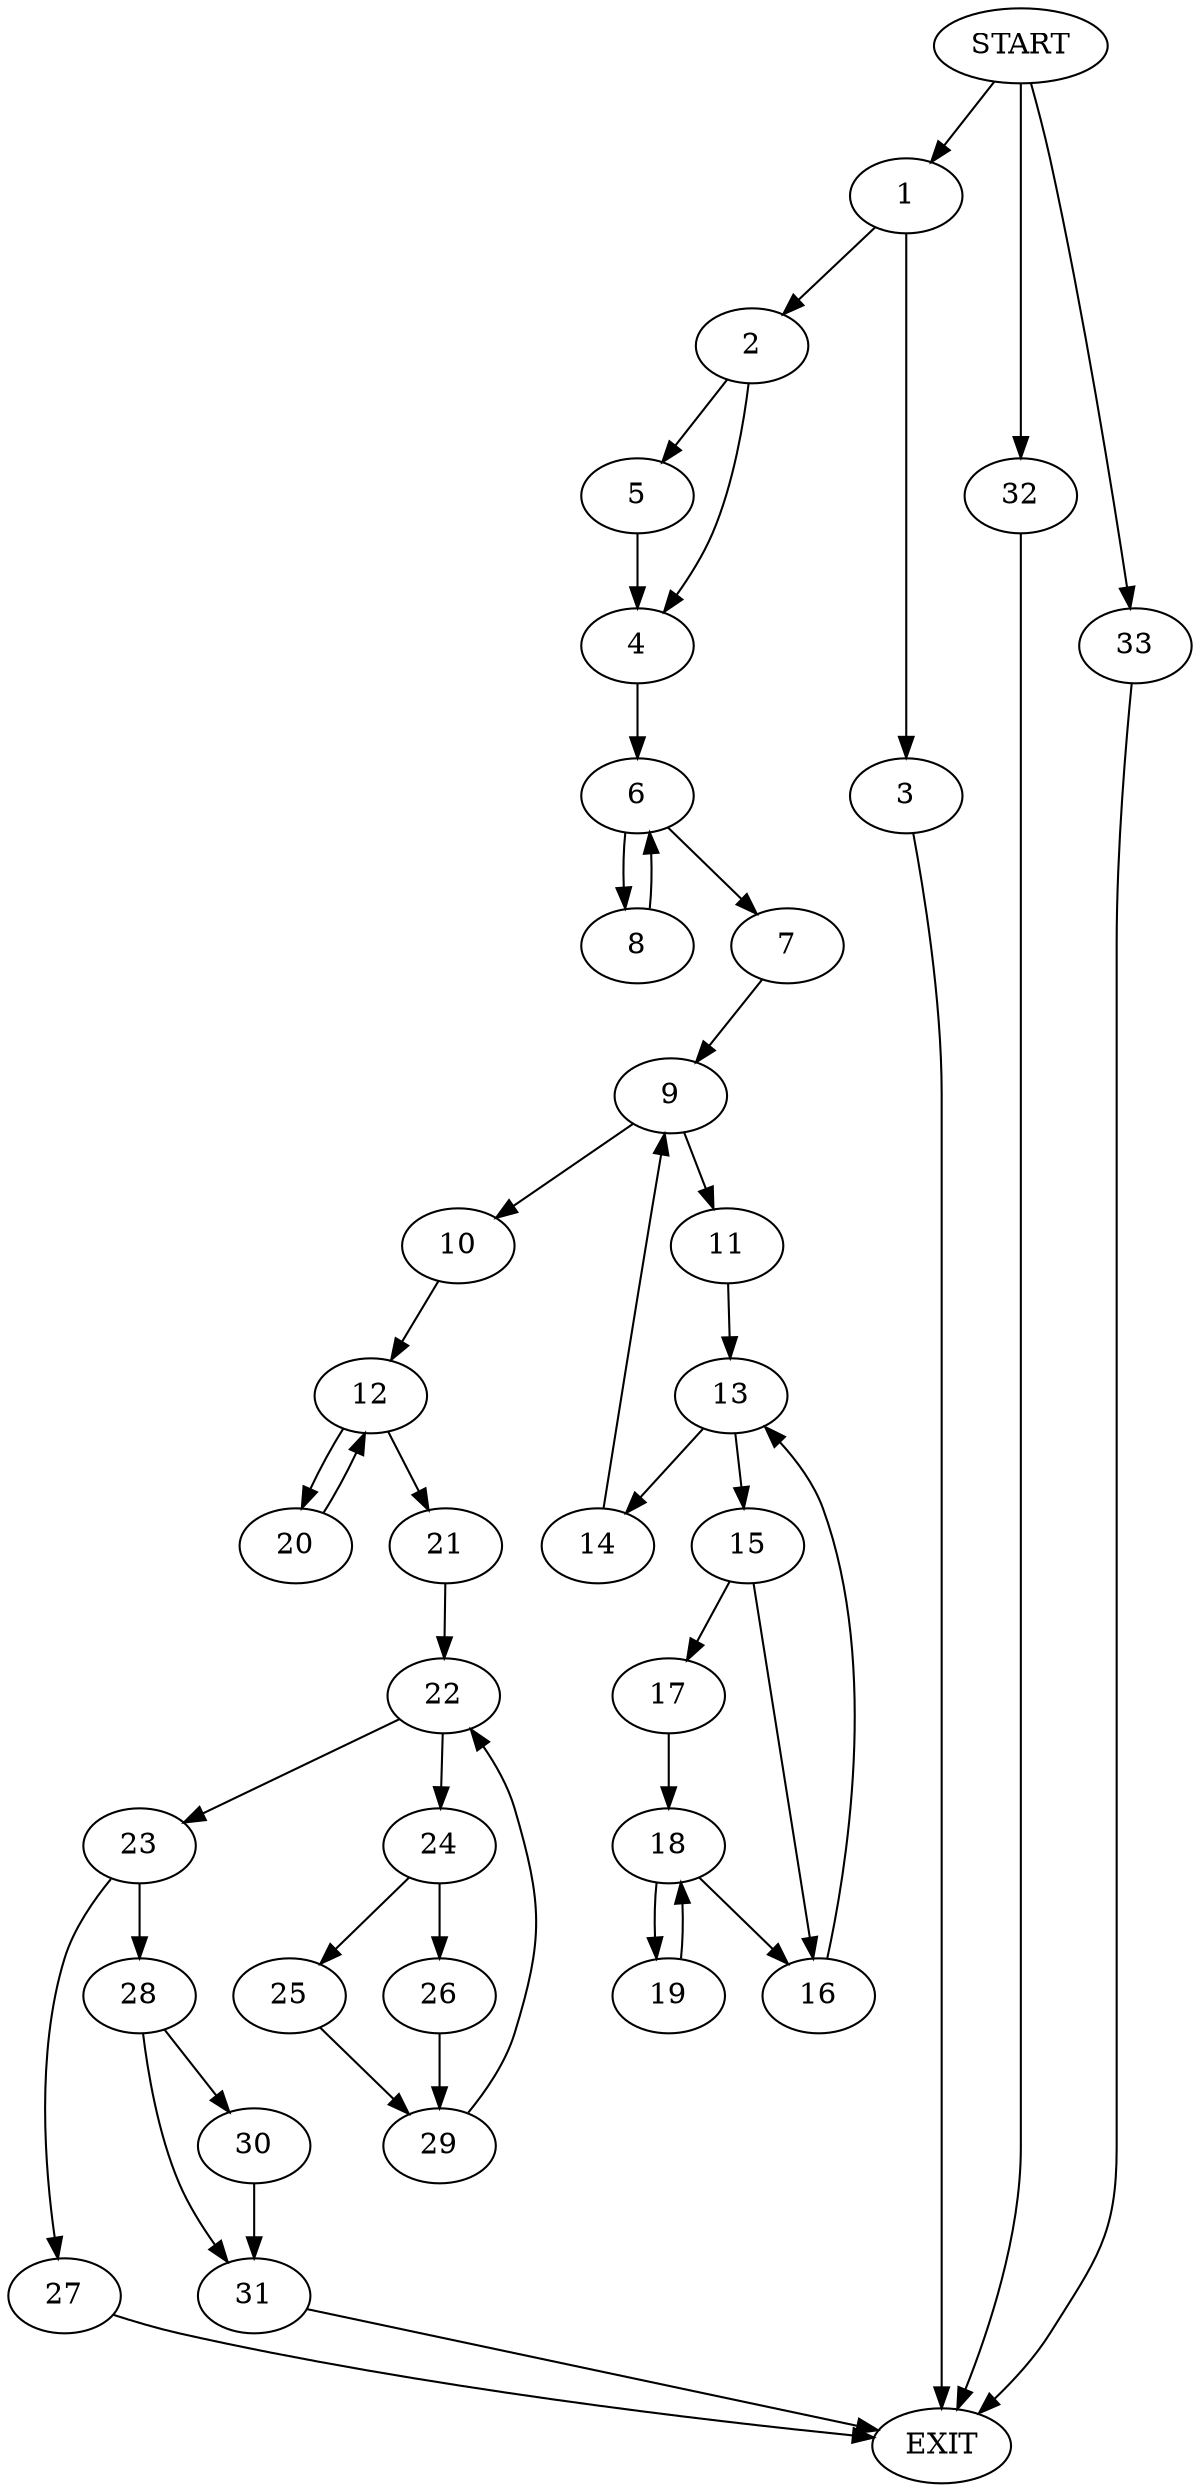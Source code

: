 digraph {
0 [label="START"]
34 [label="EXIT"]
0 -> 1
1 -> 2
1 -> 3
2 -> 4
2 -> 5
3 -> 34
4 -> 6
5 -> 4
6 -> 7
6 -> 8
8 -> 6
7 -> 9
9 -> 10
9 -> 11
10 -> 12
11 -> 13
13 -> 14
13 -> 15
15 -> 16
15 -> 17
14 -> 9
17 -> 18
16 -> 13
18 -> 19
18 -> 16
19 -> 18
12 -> 20
12 -> 21
20 -> 12
21 -> 22
22 -> 23
22 -> 24
24 -> 25
24 -> 26
23 -> 27
23 -> 28
25 -> 29
26 -> 29
29 -> 22
27 -> 34
28 -> 30
28 -> 31
30 -> 31
31 -> 34
0 -> 32
32 -> 34
0 -> 33
33 -> 34
}
